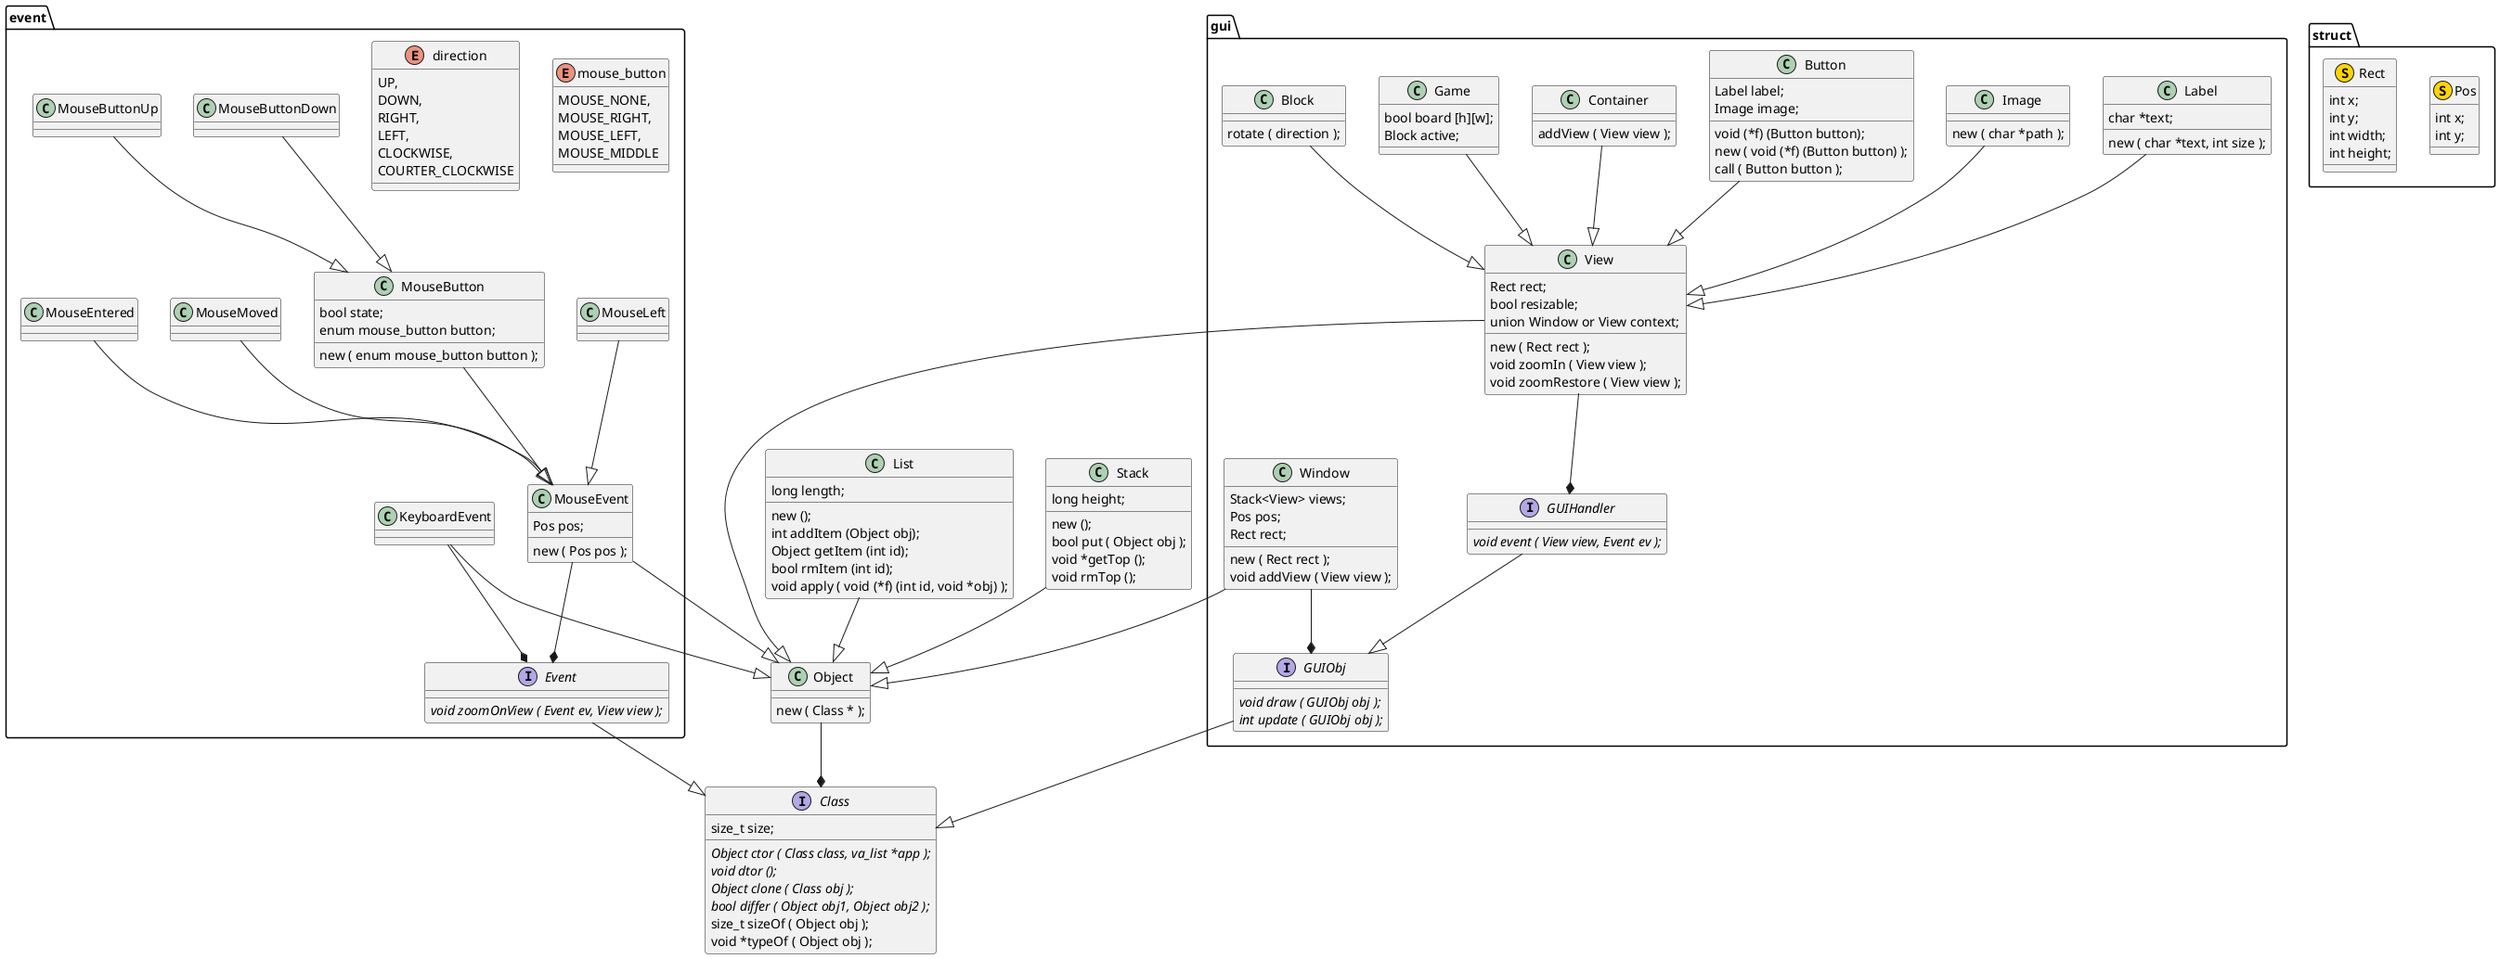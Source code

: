 @startuml
'scale 2.0

'skinparam handwritten true
skinparam defaultFontName Monospace
skinparam classFontSize 18
skinparam defaultFontSize 14

package "struct" {
	class Pos <<(S,#fcd40a)>> {
		int x;
		int y;
	}
	class Rect <<(S,#fcd40a)>> {
		int x;
		int y;
		int width;
		int height;
	}
}

interface Class {
	size_t size;
	{abstract} Object ctor ( Class class, va_list *app );
	{abstract} void dtor ();
	{abstract} Object clone ( Class obj );
	{abstract} bool differ ( Object obj1, Object obj2 );
	size_t sizeOf ( Object obj );
	void *typeOf ( Object obj );
}

class Object {
	new ( Class * );
}
class List {
	long length;
	new ();
	int addItem (Object obj);
	Object getItem (int id);
	bool rmItem (int id);
	void apply ( void (*f) (int id, void *obj) );
}
class Stack {
	long height;
	new ();
	bool put ( Object obj );
	void *getTop ();
	void rmTop ();
}

package event {
	enum mouse_button {
		MOUSE_NONE,
		MOUSE_RIGHT,
		MOUSE_LEFT,
		MOUSE_MIDDLE
	}
	enum direction {
		UP,
		DOWN,
		RIGHT,
		LEFT,
		CLOCKWISE,
		COURTER_CLOCKWISE
	}
	interface Event {
		{abstract} void zoomOnView ( Event ev, View view );
	}
	class MouseEvent {
		Pos pos;
		new ( Pos pos );
	}
	class MouseMoved {
	}
	class MouseEntered {
	}
	class MouseLeft {
	}
	class MouseButton {
		bool state;
		enum mouse_button button;
		new ( enum mouse_button button );
	}
	class MouseButtonDown {
	}
	class MouseButtonUp {
	}
	class KeyboardEvent {
	}
}
package gui {
	interface GUIObj {
		{abstract} void draw ( GUIObj obj );
		{abstract} int update ( GUIObj obj );
	}
	interface GUIHandler {
		{abstract} void event ( View view, Event ev );
	}
	class Window {
		Stack<View> views;
		Pos pos;
		Rect rect;
		new ( Rect rect );
		void addView ( View view );
	}
	class View {
		Rect rect;
		bool resizable;
		union Window or View context;
		new ( Rect rect );
		void zoomIn ( View view );
		void zoomRestore ( View view );
	}
	class Label {
		char *text;
		new ( char *text, int size );
	}
	class Image {
		new ( char *path );
	}
	class Button {
		Label label;
		Image image;
		void (*f) (Button button);
		new ( void (*f) (Button button) );
		call ( Button button );
	}
	class Container {
		addView ( View view );
	}
	class Game {
		bool board [h][w];
		Block active;
	}
	class Block {
		rotate ( direction );
	}
}

Object --* Class

List --|> Object
Stack --|> Object

GUIObj --|> Class
GUIHandler --|> GUIObj

Event --|> Class
MouseEvent --* Event
KeyboardEvent --* Event
MouseEvent --|> Object
KeyboardEvent --|> Object

MouseMoved --|> MouseEvent
MouseEntered --|> MouseEvent
MouseLeft --|> MouseEvent
MouseButton --|> MouseEvent
MouseButtonDown --|>MouseButton
MouseButtonUp --|>MouseButton

Window --* GUIObj
Window --|> Object
View --* GUIHandler
View --|> Object

Game --|> View
Block --|> View
Container	--|> View

Label --|> View
Button --|> View
Image --|> View

@enduml
